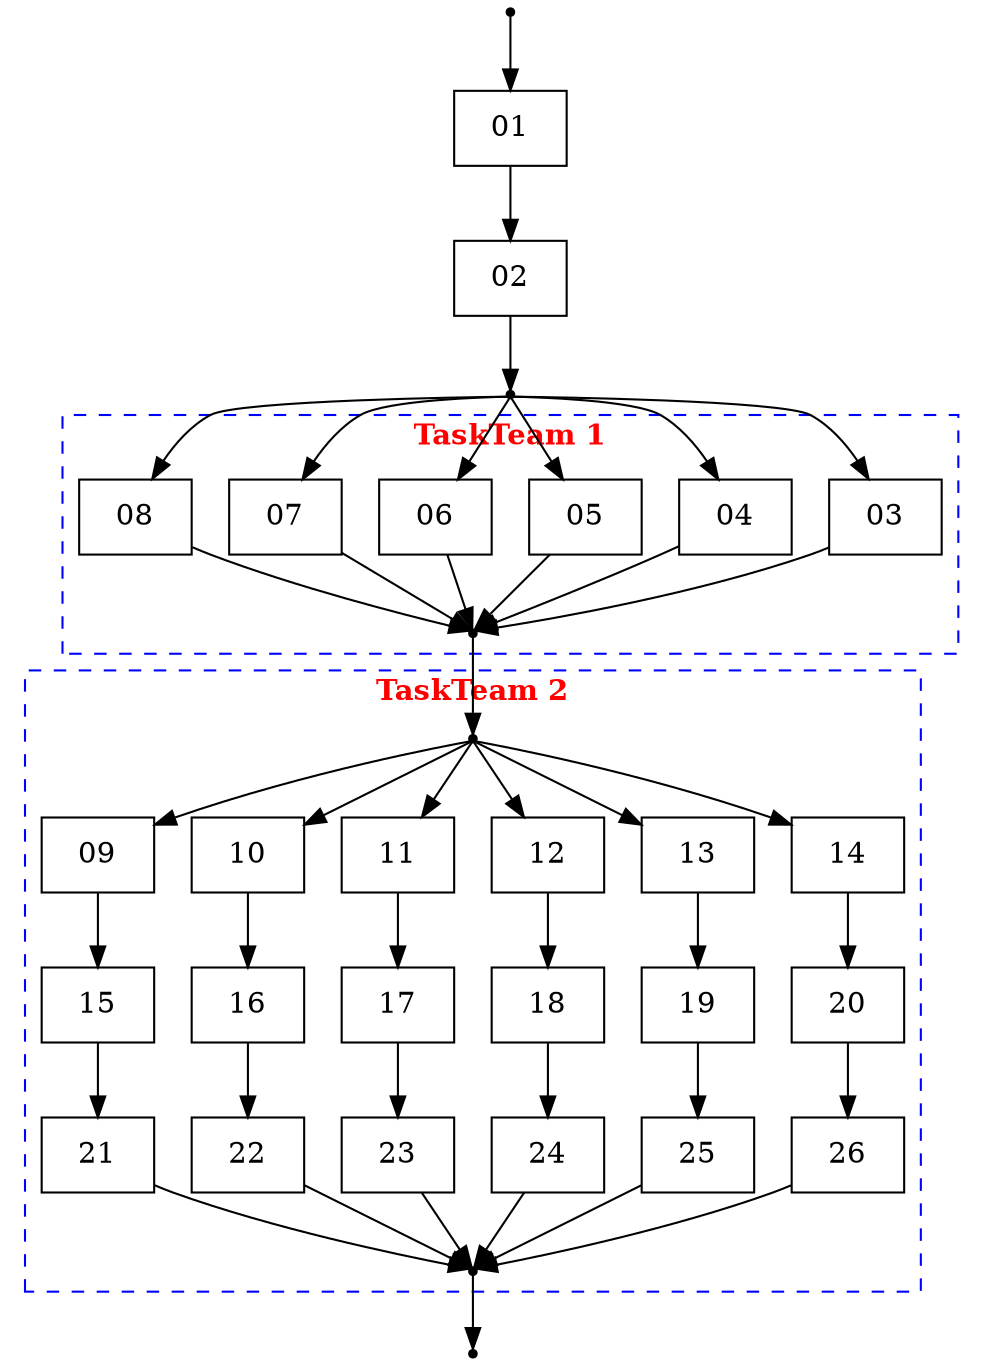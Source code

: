 digraph{
  start, end [shape = point] 
  01, 02 [shape = box]
  sp1 [shape = point]
  
  subgraph cluster1{
   label = <<font color='red'><b>TaskTeam 1</b></font>>
   style = dashed
   color = blue 
   03, 04, 05, 06, 07, 08 [shape = box]
   sp2 [shape = point]   
  }
  
  subgraph cluster3{
   label = <<font color='red'><b>TaskTeam 2</b></font>>
   style = dashed
   color = blue
   09, 10, 11, 12, 13, 14, 15, 16, 17, 18, 19, 20, 21, 22, 23, 24, 25, 26 [shape = box]
   sp3, sp4 [shape = point]
  }
  start -> 01 -> 02 -> sp1
  sp1 -> 03, 04, 05, 06, 07, 08 -> sp2 -> sp3
  sp3 -> 09, 10, 11, 12, 13, 14
  09 -> 15 -> 21 -> sp4
  10 -> 16 -> 22 -> sp4
  11 -> 17 -> 23 -> sp4
  12 -> 18 -> 24 -> sp4
  13 -> 19 -> 25 -> sp4
  14 -> 20 -> 26 -> sp4  
  sp4 -> end
}